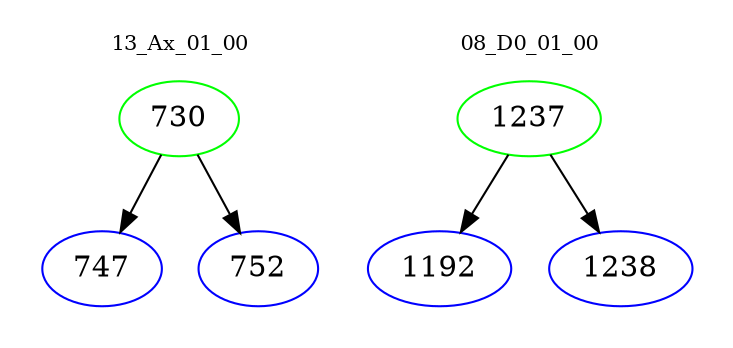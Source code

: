 digraph{
subgraph cluster_0 {
color = white
label = "13_Ax_01_00";
fontsize=10;
T0_730 [label="730", color="green"]
T0_730 -> T0_747 [color="black"]
T0_747 [label="747", color="blue"]
T0_730 -> T0_752 [color="black"]
T0_752 [label="752", color="blue"]
}
subgraph cluster_1 {
color = white
label = "08_D0_01_00";
fontsize=10;
T1_1237 [label="1237", color="green"]
T1_1237 -> T1_1192 [color="black"]
T1_1192 [label="1192", color="blue"]
T1_1237 -> T1_1238 [color="black"]
T1_1238 [label="1238", color="blue"]
}
}
